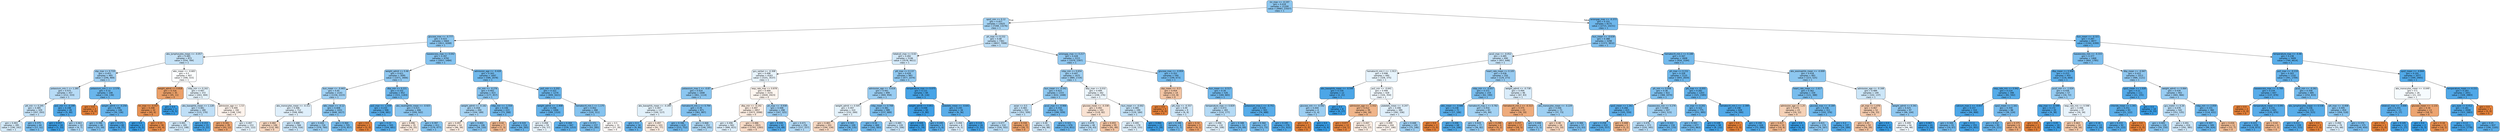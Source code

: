 digraph Tree {
node [shape=box, style="filled, rounded", color="black", fontname="helvetica"] ;
edge [fontname="helvetica"] ;
0 [label="inr_max <= -0.197\ngini = 0.418\nsamples = 21200\nvalue = [9983, 23507]\nclass = 1", fillcolor="#8dc7f0"] ;
1 [label="spo2_min <= 0.12\ngini = 0.457\nsamples = 13025\nvalue = [7268, 13276]\nclass = 1", fillcolor="#a5d3f3"] ;
0 -> 1 [labeldistance=2.5, labelangle=45, headlabel="True"] ;
2 [label="glucose_max <= -0.777\ngini = 0.415\nsamples = 5664\nvalue = [2611, 6268]\nclass = 1", fillcolor="#8bc6f0"] ;
1 -> 2 ;
3 [label="abs_lymphocytes_mean <= -0.057\ngini = 0.485\nsamples = 872\nvalue = [554, 784]\nclass = 1", fillcolor="#c5e2f7"] ;
2 -> 3 ;
4 [label="sbp_max <= 0.719\ngini = 0.451\nsamples = 465\nvalue = [246, 469]\nclass = 1", fillcolor="#a1d0f3"] ;
3 -> 4 ;
5 [label="potassium_min.1 <= 1.285\ngini = 0.475\nsamples = 357\nvalue = [212, 333]\nclass = 1", fillcolor="#b7dbf6"] ;
4 -> 5 ;
6 [label="ptt_min <= 0.245\ngini = 0.485\nsamples = 329\nvalue = [207, 293]\nclass = 1", fillcolor="#c5e2f7"] ;
5 -> 6 ;
7 [label="gini = 0.493\nsamples = 285\nvalue = [190, 242]\nclass = 1", fillcolor="#d4eaf9"] ;
6 -> 7 ;
8 [label="gini = 0.375\nsamples = 44\nvalue = [17, 51]\nclass = 1", fillcolor="#7bbeee"] ;
6 -> 8 ;
9 [label="po2_min <= -0.199\ngini = 0.198\nsamples = 28\nvalue = [5, 40]\nclass = 1", fillcolor="#52a9e8"] ;
5 -> 9 ;
10 [label="gini = 0.057\nsamples = 18\nvalue = [1, 33]\nclass = 1", fillcolor="#3fa0e6"] ;
9 -> 10 ;
11 [label="gini = 0.463\nsamples = 10\nvalue = [4, 7]\nclass = 1", fillcolor="#aad5f4"] ;
9 -> 11 ;
12 [label="potassium_min.1 <= -2.576\ngini = 0.32\nsamples = 108\nvalue = [34, 136]\nclass = 1", fillcolor="#6ab6ec"] ;
4 -> 12 ;
13 [label="gini = 0.0\nsamples = 2\nvalue = [4, 0]\nclass = 0", fillcolor="#e58139"] ;
12 -> 13 ;
14 [label="weight_admit <= -0.256\ngini = 0.296\nsamples = 106\nvalue = [30, 136]\nclass = 1", fillcolor="#65b3eb"] ;
12 -> 14 ;
15 [label="gini = 0.396\nsamples = 46\nvalue = [22, 59]\nclass = 1", fillcolor="#83c2ef"] ;
14 -> 15 ;
16 [label="gini = 0.171\nsamples = 60\nvalue = [8, 77]\nclass = 1", fillcolor="#4ea7e8"] ;
14 -> 16 ;
17 [label="wbc_mean <= -0.683\ngini = 0.5\nsamples = 407\nvalue = [308, 315]\nclass = 1", fillcolor="#fbfdfe"] ;
3 -> 17 ;
18 [label="weight_admit <= 0.818\ngini = 0.316\nsamples = 35\nvalue = [45, 11]\nclass = 0", fillcolor="#eba069"] ;
17 -> 18 ;
19 [label="inr_max <= -0.557\ngini = 0.208\nsamples = 32\nvalue = [45, 6]\nclass = 0", fillcolor="#e89253"] ;
18 -> 19 ;
20 [label="gini = 0.0\nsamples = 2\nvalue = [0, 2]\nclass = 1", fillcolor="#399de5"] ;
19 -> 20 ;
21 [label="gini = 0.15\nsamples = 30\nvalue = [45, 4]\nclass = 0", fillcolor="#e78c4b"] ;
19 -> 21 ;
22 [label="gini = 0.0\nsamples = 3\nvalue = [0, 5]\nclass = 1", fillcolor="#399de5"] ;
18 -> 22 ;
23 [label="mbp_min <= 0.162\ngini = 0.497\nsamples = 372\nvalue = [263, 304]\nclass = 1", fillcolor="#e4f2fb"] ;
17 -> 23 ;
24 [label="abs_basophils_mean <= 1.128\ngini = 0.481\nsamples = 180\nvalue = [115, 170]\nclass = 1", fillcolor="#bfdff7"] ;
23 -> 24 ;
25 [label="gini = 0.491\nsamples = 165\nvalue = [113, 148]\nclass = 1", fillcolor="#d0e8f9"] ;
24 -> 25 ;
26 [label="gini = 0.153\nsamples = 15\nvalue = [2, 22]\nclass = 1", fillcolor="#4ba6e7"] ;
24 -> 26 ;
27 [label="admission_age <= -1.53\ngini = 0.499\nsamples = 192\nvalue = [148, 134]\nclass = 0", fillcolor="#fdf3ec"] ;
23 -> 27 ;
28 [label="gini = 0.341\nsamples = 39\nvalue = [43, 12]\nclass = 0", fillcolor="#eca470"] ;
27 -> 28 ;
29 [label="gini = 0.497\nsamples = 153\nvalue = [105, 122]\nclass = 1", fillcolor="#e3f1fb"] ;
27 -> 29 ;
30 [label="baseexcess_max <= 0.042\ngini = 0.397\nsamples = 4792\nvalue = [2057, 5484]\nclass = 1", fillcolor="#83c2ef"] ;
2 -> 30 ;
31 [label="weight_admit <= 0.46\ngini = 0.421\nsamples = 3095\nvalue = [1471, 3406]\nclass = 1", fillcolor="#8fc7f0"] ;
30 -> 31 ;
32 [label="bun_mean <= -0.443\ngini = 0.45\nsamples = 2143\nvalue = [1156, 2223]\nclass = 1", fillcolor="#a0d0f3"] ;
31 -> 32 ;
33 [label="abs_monocytes_mean <= -0.311\ngini = 0.496\nsamples = 712\nvalue = [508, 606]\nclass = 1", fillcolor="#dfeffb"] ;
32 -> 33 ;
34 [label="gini = 0.482\nsamples = 146\nvalue = [132, 90]\nclass = 0", fillcolor="#f7d7c0"] ;
33 -> 34 ;
35 [label="gini = 0.488\nsamples = 566\nvalue = [376, 516]\nclass = 1", fillcolor="#c9e4f8"] ;
33 -> 35 ;
36 [label="wbc_mean <= -0.12\ngini = 0.408\nsamples = 1431\nvalue = [648, 1617]\nclass = 1", fillcolor="#88c4ef"] ;
32 -> 36 ;
37 [label="gini = 0.444\nsamples = 726\nvalue = [378, 760]\nclass = 1", fillcolor="#9bcef2"] ;
36 -> 37 ;
38 [label="gini = 0.364\nsamples = 705\nvalue = [270, 857]\nclass = 1", fillcolor="#77bced"] ;
36 -> 38 ;
39 [label="dbp_min <= 0.221\ngini = 0.332\nsamples = 952\nvalue = [315, 1183]\nclass = 1", fillcolor="#6eb7ec"] ;
31 -> 39 ;
40 [label="po2_max <= -1.439\ngini = 0.233\nsamples = 506\nvalue = [106, 681]\nclass = 1", fillcolor="#58ace9"] ;
39 -> 40 ;
41 [label="gini = 0.0\nsamples = 1\nvalue = [2, 0]\nclass = 0", fillcolor="#e58139"] ;
40 -> 41 ;
42 [label="gini = 0.23\nsamples = 505\nvalue = [104, 681]\nclass = 1", fillcolor="#57ace9"] ;
40 -> 42 ;
43 [label="abs_neutrophils_mean <= -0.925\ngini = 0.415\nsamples = 446\nvalue = [209, 502]\nclass = 1", fillcolor="#8bc6f0"] ;
39 -> 43 ;
44 [label="gini = 0.496\nsamples = 35\nvalue = [30, 25]\nclass = 0", fillcolor="#fbeade"] ;
43 -> 44 ;
45 [label="gini = 0.397\nsamples = 411\nvalue = [179, 477]\nclass = 1", fillcolor="#83c2ef"] ;
43 -> 45 ;
46 [label="admission_age <= -0.428\ngini = 0.343\nsamples = 1697\nvalue = [586, 2078]\nclass = 1", fillcolor="#71b9ec"] ;
30 -> 46 ;
47 [label="inr_min <= -0.276\ngini = 0.402\nsamples = 423\nvalue = [177, 457]\nclass = 1", fillcolor="#86c3ef"] ;
46 -> 47 ;
48 [label="weight_admit <= -0.182\ngini = 0.458\nsamples = 200\nvalue = [104, 189]\nclass = 1", fillcolor="#a6d3f3"] ;
47 -> 48 ;
49 [label="gini = 0.497\nsamples = 54\nvalue = [46, 39]\nclass = 0", fillcolor="#fbece1"] ;
48 -> 49 ;
50 [label="gini = 0.402\nsamples = 146\nvalue = [58, 150]\nclass = 1", fillcolor="#86c3ef"] ;
48 -> 50 ;
51 [label="mbp_min <= -1.554\ngini = 0.336\nsamples = 223\nvalue = [73, 268]\nclass = 1", fillcolor="#6fb8ec"] ;
47 -> 51 ;
52 [label="gini = 0.42\nsamples = 7\nvalue = [7, 3]\nclass = 0", fillcolor="#f0b78e"] ;
51 -> 52 ;
53 [label="gini = 0.319\nsamples = 216\nvalue = [66, 265]\nclass = 1", fillcolor="#6ab5eb"] ;
51 -> 53 ;
54 [label="po2_min <= 0.202\ngini = 0.322\nsamples = 1274\nvalue = [409, 1621]\nclass = 1", fillcolor="#6bb6ec"] ;
46 -> 54 ;
55 [label="weight_admit <= -1.408\ngini = 0.296\nsamples = 1006\nvalue = [289, 1310]\nclass = 1", fillcolor="#65b3eb"] ;
54 -> 55 ;
56 [label="gini = 0.498\nsamples = 59\nvalue = [50, 57]\nclass = 1", fillcolor="#e7f3fc"] ;
55 -> 56 ;
57 [label="gini = 0.269\nsamples = 947\nvalue = [239, 1253]\nclass = 1", fillcolor="#5fb0ea"] ;
55 -> 57 ;
58 [label="hematocrit_min.1 <= 1.175\ngini = 0.402\nsamples = 268\nvalue = [120, 311]\nclass = 1", fillcolor="#85c3ef"] ;
54 -> 58 ;
59 [label="gini = 0.371\nsamples = 237\nvalue = [93, 285]\nclass = 1", fillcolor="#7abded"] ;
58 -> 59 ;
60 [label="gini = 0.5\nsamples = 31\nvalue = [27, 26]\nclass = 0", fillcolor="#fefaf8"] ;
58 -> 60 ;
61 [label="ph_max <= 0.152\ngini = 0.48\nsamples = 7361\nvalue = [4657, 7008]\nclass = 1", fillcolor="#bddef6"] ;
1 -> 61 ;
62 [label="totalco2_max <= 0.02\ngini = 0.492\nsamples = 5146\nvalue = [3578, 4611]\nclass = 1", fillcolor="#d3e9f9"] ;
61 -> 62 ;
63 [label="gcs_verbal <= -0.308\ngini = 0.498\nsamples = 4163\nvalue = [3101, 3537]\nclass = 1", fillcolor="#e7f3fc"] ;
62 -> 63 ;
64 [label="potassium_max.1 <= -0.87\ngini = 0.414\nsamples = 1008\nvalue = [461, 1114]\nclass = 1", fillcolor="#8bc6f0"] ;
63 -> 64 ;
65 [label="abs_basophils_mean <= -0.289\ngini = 0.497\nsamples = 137\nvalue = [100, 117]\nclass = 1", fillcolor="#e2f1fb"] ;
64 -> 65 ;
66 [label="gini = 0.3\nsamples = 34\nvalue = [9, 40]\nclass = 1", fillcolor="#66b3eb"] ;
65 -> 66 ;
67 [label="gini = 0.497\nsamples = 103\nvalue = [91, 77]\nclass = 0", fillcolor="#fbece1"] ;
65 -> 67 ;
68 [label="hematocrit_min.1 <= 0.794\ngini = 0.39\nsamples = 871\nvalue = [361, 997]\nclass = 1", fillcolor="#81c0ee"] ;
64 -> 68 ;
69 [label="gini = 0.346\nsamples = 619\nvalue = [215, 752]\nclass = 1", fillcolor="#72b9ec"] ;
68 -> 69 ;
70 [label="gini = 0.468\nsamples = 252\nvalue = [146, 245]\nclass = 1", fillcolor="#afd7f4"] ;
68 -> 70 ;
71 [label="resp_rate_max <= 0.878\ngini = 0.499\nsamples = 3155\nvalue = [2640, 2423]\nclass = 0", fillcolor="#fdf5ef"] ;
63 -> 71 ;
72 [label="dbp_min <= -0.192\ngini = 0.497\nsamples = 2857\nvalue = [2473, 2098]\nclass = 0", fillcolor="#fbece1"] ;
71 -> 72 ;
73 [label="gini = 0.496\nsamples = 942\nvalue = [680, 815]\nclass = 1", fillcolor="#deeffb"] ;
72 -> 73 ;
74 [label="gini = 0.486\nsamples = 1915\nvalue = [1793, 1283]\nclass = 0", fillcolor="#f8dbc7"] ;
72 -> 74 ;
75 [label="ph_max <= -0.938\ngini = 0.448\nsamples = 298\nvalue = [167, 325]\nclass = 1", fillcolor="#9fcff2"] ;
71 -> 75 ;
76 [label="gini = 0.224\nsamples = 42\nvalue = [10, 68]\nclass = 1", fillcolor="#56abe9"] ;
75 -> 76 ;
77 [label="gini = 0.471\nsamples = 256\nvalue = [157, 257]\nclass = 1", fillcolor="#b2d9f5"] ;
75 -> 77 ;
78 [label="ptt_max <= 0.137\ngini = 0.426\nsamples = 983\nvalue = [477, 1074]\nclass = 1", fillcolor="#91c9f1"] ;
62 -> 78 ;
79 [label="admission_age <= -0.616\ngini = 0.441\nsamples = 899\nvalue = [469, 958]\nclass = 1", fillcolor="#9acdf2"] ;
78 -> 79 ;
80 [label="weight_admit <= 0.505\ngini = 0.497\nsamples = 310\nvalue = [232, 269]\nclass = 1", fillcolor="#e4f2fb"] ;
79 -> 80 ;
81 [label="gini = 0.483\nsamples = 201\nvalue = [194, 134]\nclass = 0", fillcolor="#f7d8c2"] ;
80 -> 81 ;
82 [label="gini = 0.343\nsamples = 109\nvalue = [38, 135]\nclass = 1", fillcolor="#71b9ec"] ;
80 -> 82 ;
83 [label="mbp_mean <= 0.708\ngini = 0.381\nsamples = 589\nvalue = [237, 689]\nclass = 1", fillcolor="#7dbfee"] ;
79 -> 83 ;
84 [label="gini = 0.34\nsamples = 469\nvalue = [162, 583]\nclass = 1", fillcolor="#70b8ec"] ;
83 -> 84 ;
85 [label="gini = 0.485\nsamples = 120\nvalue = [75, 106]\nclass = 1", fillcolor="#c5e2f7"] ;
83 -> 85 ;
86 [label="temperature_max <= 0.075\ngini = 0.121\nsamples = 84\nvalue = [8, 116]\nclass = 1", fillcolor="#47a4e7"] ;
78 -> 86 ;
87 [label="weight_admit <= 0.851\ngini = 0.048\nsamples = 50\nvalue = [2, 80]\nclass = 1", fillcolor="#3e9fe6"] ;
86 -> 87 ;
88 [label="gini = 0.026\nsamples = 45\nvalue = [1, 74]\nclass = 1", fillcolor="#3c9ee5"] ;
87 -> 88 ;
89 [label="gini = 0.245\nsamples = 5\nvalue = [1, 6]\nclass = 1", fillcolor="#5aade9"] ;
87 -> 89 ;
90 [label="platelets_mean <= -0.641\ngini = 0.245\nsamples = 34\nvalue = [6, 36]\nclass = 1", fillcolor="#5aade9"] ;
86 -> 90 ;
91 [label="gini = 0.494\nsamples = 8\nvalue = [4, 5]\nclass = 1", fillcolor="#d7ebfa"] ;
90 -> 91 ;
92 [label="gini = 0.114\nsamples = 26\nvalue = [2, 31]\nclass = 1", fillcolor="#46a3e7"] ;
90 -> 92 ;
93 [label="aniongap_max <= 0.217\ngini = 0.428\nsamples = 2215\nvalue = [1079, 2397]\nclass = 1", fillcolor="#92c9f1"] ;
61 -> 93 ;
94 [label="mbp_min <= 0.654\ngini = 0.447\nsamples = 1675\nvalue = [880, 1724]\nclass = 1", fillcolor="#9ecff2"] ;
93 -> 94 ;
95 [label="bun_mean <= -0.541\ngini = 0.423\nsamples = 1333\nvalue = [632, 1448]\nclass = 1", fillcolor="#8fc8f0"] ;
94 -> 95 ;
96 [label="asian <= 0.5\ngini = 0.483\nsamples = 552\nvalue = [352, 509]\nclass = 1", fillcolor="#c2e1f7"] ;
95 -> 96 ;
97 [label="gini = 0.477\nsamples = 532\nvalue = [326, 502]\nclass = 1", fillcolor="#baddf6"] ;
96 -> 97 ;
98 [label="gini = 0.334\nsamples = 20\nvalue = [26, 7]\nclass = 0", fillcolor="#eca36e"] ;
96 -> 98 ;
99 [label="pco2_max <= -0.906\ngini = 0.354\nsamples = 781\nvalue = [280, 939]\nclass = 1", fillcolor="#74baed"] ;
95 -> 99 ;
100 [label="gini = 0.49\nsamples = 105\nvalue = [66, 88]\nclass = 1", fillcolor="#cee6f8"] ;
99 -> 100 ;
101 [label="gini = 0.321\nsamples = 676\nvalue = [214, 851]\nclass = 1", fillcolor="#6bb6ec"] ;
99 -> 101 ;
102 [label="dbp_max <= 0.032\ngini = 0.499\nsamples = 342\nvalue = [248, 276]\nclass = 1", fillcolor="#ebf5fc"] ;
94 -> 102 ;
103 [label="glucose_mean <= -0.338\ngini = 0.492\nsamples = 143\nvalue = [119, 92]\nclass = 0", fillcolor="#f9e2d2"] ;
102 -> 103 ;
104 [label="gini = 0.478\nsamples = 48\nvalue = [28, 43]\nclass = 1", fillcolor="#baddf6"] ;
103 -> 104 ;
105 [label="gini = 0.455\nsamples = 95\nvalue = [91, 49]\nclass = 0", fillcolor="#f3c5a4"] ;
103 -> 105 ;
106 [label="bun_mean <= -0.002\ngini = 0.485\nsamples = 199\nvalue = [129, 184]\nclass = 1", fillcolor="#c4e2f7"] ;
102 -> 106 ;
107 [label="gini = 0.495\nsamples = 178\nvalue = [128, 155]\nclass = 1", fillcolor="#ddeefa"] ;
106 -> 107 ;
108 [label="gini = 0.064\nsamples = 21\nvalue = [1, 29]\nclass = 1", fillcolor="#40a0e6"] ;
106 -> 108 ;
109 [label="glucose_max <= -0.959\ngini = 0.352\nsamples = 540\nvalue = [199, 673]\nclass = 1", fillcolor="#74baed"] ;
93 -> 109 ;
110 [label="sbp_mean <= -0.3\ngini = 0.454\nsamples = 14\nvalue = [15, 8]\nclass = 0", fillcolor="#f3c4a3"] ;
109 -> 110 ;
111 [label="gini = 0.0\nsamples = 5\nvalue = [9, 0]\nclass = 0", fillcolor="#e58139"] ;
110 -> 111 ;
112 [label="ptt_max <= -0.357\ngini = 0.49\nsamples = 9\nvalue = [6, 8]\nclass = 1", fillcolor="#cee6f8"] ;
110 -> 112 ;
113 [label="gini = 0.346\nsamples = 6\nvalue = [2, 7]\nclass = 1", fillcolor="#72b9ec"] ;
112 -> 113 ;
114 [label="gini = 0.32\nsamples = 3\nvalue = [4, 1]\nclass = 0", fillcolor="#eca06a"] ;
112 -> 114 ;
115 [label="bun_mean <= -0.517\ngini = 0.34\nsamples = 526\nvalue = [184, 665]\nclass = 1", fillcolor="#70b8ec"] ;
109 -> 115 ;
116 [label="temperature_max <= 0.829\ngini = 0.473\nsamples = 183\nvalue = [110, 177]\nclass = 1", fillcolor="#b4daf5"] ;
115 -> 116 ;
117 [label="gini = 0.496\nsamples = 132\nvalue = [90, 108]\nclass = 1", fillcolor="#deeffb"] ;
116 -> 117 ;
118 [label="gini = 0.348\nsamples = 51\nvalue = [20, 69]\nclass = 1", fillcolor="#72b9ed"] ;
116 -> 118 ;
119 [label="potassium_max.1 <= -0.751\ngini = 0.229\nsamples = 343\nvalue = [74, 488]\nclass = 1", fillcolor="#57ace9"] ;
115 -> 119 ;
120 [label="gini = 0.364\nsamples = 67\nvalue = [23, 73]\nclass = 1", fillcolor="#77bced"] ;
119 -> 120 ;
121 [label="gini = 0.195\nsamples = 276\nvalue = [51, 415]\nclass = 1", fillcolor="#51a9e8"] ;
119 -> 121 ;
122 [label="aniongap_max <= -0.373\ngini = 0.331\nsamples = 8175\nvalue = [2715, 10231]\nclass = 1", fillcolor="#6eb7ec"] ;
0 -> 122 [labeldistance=2.5, labelangle=-45, headlabel="False"] ;
123 [label="bun_mean <= -0.639\ngini = 0.388\nsamples = 3298\nvalue = [1373, 3832]\nclass = 1", fillcolor="#80c0ee"] ;
122 -> 123 ;
124 [label="pco2_max <= -0.052\ngini = 0.485\nsamples = 690\nvalue = [457, 648]\nclass = 1", fillcolor="#c5e2f7"] ;
123 -> 124 ;
125 [label="hematocrit_min.1 <= -1.913\ngini = 0.498\nsamples = 440\nvalue = [328, 375]\nclass = 1", fillcolor="#e6f3fc"] ;
124 -> 125 ;
126 [label="abs_basophils_mean <= -0.599\ngini = 0.159\nsamples = 12\nvalue = [2, 21]\nclass = 1", fillcolor="#4ca6e7"] ;
125 -> 126 ;
127 [label="glucose_min <= -0.592\ngini = 0.444\nsamples = 4\nvalue = [2, 4]\nclass = 1", fillcolor="#9ccef2"] ;
126 -> 127 ;
128 [label="gini = 0.0\nsamples = 1\nvalue = [2, 0]\nclass = 0", fillcolor="#e58139"] ;
127 -> 128 ;
129 [label="gini = 0.0\nsamples = 3\nvalue = [0, 4]\nclass = 1", fillcolor="#399de5"] ;
127 -> 129 ;
130 [label="gini = 0.0\nsamples = 8\nvalue = [0, 17]\nclass = 1", fillcolor="#399de5"] ;
126 -> 130 ;
131 [label="po2_min <= -0.641\ngini = 0.499\nsamples = 428\nvalue = [326, 354]\nclass = 1", fillcolor="#eff7fd"] ;
125 -> 131 ;
132 [label="admission_age <= -1.552\ngini = 0.412\nsamples = 39\nvalue = [44, 18]\nclass = 0", fillcolor="#f0b58a"] ;
131 -> 132 ;
133 [label="gini = 0.077\nsamples = 12\nvalue = [24, 1]\nclass = 0", fillcolor="#e68641"] ;
132 -> 133 ;
134 [label="gini = 0.497\nsamples = 27\nvalue = [20, 17]\nclass = 0", fillcolor="#fbece1"] ;
132 -> 134 ;
135 [label="platelets_mean <= -0.247\ngini = 0.496\nsamples = 389\nvalue = [282, 336]\nclass = 1", fillcolor="#dfeffb"] ;
131 -> 135 ;
136 [label="gini = 0.499\nsamples = 244\nvalue = [207, 190]\nclass = 0", fillcolor="#fdf5ef"] ;
135 -> 136 ;
137 [label="gini = 0.448\nsamples = 145\nvalue = [75, 146]\nclass = 1", fillcolor="#9fcff2"] ;
135 -> 137 ;
138 [label="heart_rate_mean <= 0.105\ngini = 0.436\nsamples = 250\nvalue = [129, 273]\nclass = 1", fillcolor="#97cbf1"] ;
124 -> 138 ;
139 [label="mbp_min <= -0.057\ngini = 0.371\nsamples = 154\nvalue = [62, 190]\nclass = 1", fillcolor="#7abded"] ;
138 -> 139 ;
140 [label="wbc_mean <= -0.686\ngini = 0.238\nsamples = 71\nvalue = [17, 106]\nclass = 1", fillcolor="#59ade9"] ;
139 -> 140 ;
141 [label="gini = 0.0\nsamples = 3\nvalue = [3, 0]\nclass = 0", fillcolor="#e58139"] ;
140 -> 141 ;
142 [label="gini = 0.206\nsamples = 68\nvalue = [14, 106]\nclass = 1", fillcolor="#53aae8"] ;
140 -> 142 ;
143 [label="hematocrit_max.1 <= 0.782\ngini = 0.454\nsamples = 83\nvalue = [45, 84]\nclass = 1", fillcolor="#a3d2f3"] ;
139 -> 143 ;
144 [label="gini = 0.424\nsamples = 77\nvalue = [36, 82]\nclass = 1", fillcolor="#90c8f0"] ;
143 -> 144 ;
145 [label="gini = 0.298\nsamples = 6\nvalue = [9, 2]\nclass = 0", fillcolor="#eb9d65"] ;
143 -> 145 ;
146 [label="weight_admit <= -0.738\ngini = 0.494\nsamples = 96\nvalue = [67, 83]\nclass = 1", fillcolor="#d9ecfa"] ;
138 -> 146 ;
147 [label="hematocrit_min.1 <= -0.313\ngini = 0.375\nsamples = 23\nvalue = [30, 10]\nclass = 0", fillcolor="#eeab7b"] ;
146 -> 147 ;
148 [label="gini = 0.257\nsamples = 17\nvalue = [28, 5]\nclass = 0", fillcolor="#ea985c"] ;
147 -> 148 ;
149 [label="gini = 0.408\nsamples = 6\nvalue = [2, 5]\nclass = 1", fillcolor="#88c4ef"] ;
147 -> 149 ;
150 [label="abs_monocytes_mean <= -0.229\ngini = 0.446\nsamples = 73\nvalue = [37, 73]\nclass = 1", fillcolor="#9dcff2"] ;
146 -> 150 ;
151 [label="gini = 0.48\nsamples = 16\nvalue = [15, 10]\nclass = 0", fillcolor="#f6d5bd"] ;
150 -> 151 ;
152 [label="gini = 0.384\nsamples = 57\nvalue = [22, 63]\nclass = 1", fillcolor="#7ebfee"] ;
150 -> 152 ;
153 [label="hematocrit_min.1 <= 0.188\ngini = 0.347\nsamples = 2608\nvalue = [916, 3184]\nclass = 1", fillcolor="#72b9ec"] ;
123 -> 153 ;
154 [label="ph_max <= 0.152\ngini = 0.328\nsamples = 2125\nvalue = [693, 2659]\nclass = 1", fillcolor="#6db7ec"] ;
153 -> 154 ;
155 [label="ph_min <= 0.058\ngini = 0.38\nsamples = 922\nvalue = [368, 1074]\nclass = 1", fillcolor="#7dbfee"] ;
154 -> 155 ;
156 [label="spo2_mean <= 1.261\ngini = 0.266\nsamples = 415\nvalue = [105, 559]\nclass = 1", fillcolor="#5eafea"] ;
155 -> 156 ;
157 [label="gini = 0.258\nsamples = 410\nvalue = [100, 557]\nclass = 1", fillcolor="#5dafea"] ;
156 -> 157 ;
158 [label="gini = 0.408\nsamples = 5\nvalue = [5, 2]\nclass = 0", fillcolor="#efb388"] ;
156 -> 158 ;
159 [label="baseexcess_min <= 0.276\ngini = 0.448\nsamples = 507\nvalue = [263, 515]\nclass = 1", fillcolor="#9ecff2"] ;
155 -> 159 ;
160 [label="gini = 0.476\nsamples = 373\nvalue = [220, 345]\nclass = 1", fillcolor="#b7dbf6"] ;
159 -> 160 ;
161 [label="gini = 0.322\nsamples = 134\nvalue = [43, 170]\nclass = 1", fillcolor="#6bb6ec"] ;
159 -> 161 ;
162 [label="ptt_max <= -0.055\ngini = 0.282\nsamples = 1203\nvalue = [325, 1585]\nclass = 1", fillcolor="#62b1ea"] ;
154 -> 162 ;
163 [label="inr_max <= 0.201\ngini = 0.322\nsamples = 775\nvalue = [251, 995]\nclass = 1", fillcolor="#6bb6ec"] ;
162 -> 163 ;
164 [label="gini = 0.343\nsamples = 677\nvalue = [243, 863]\nclass = 1", fillcolor="#71b9ec"] ;
163 -> 164 ;
165 [label="gini = 0.108\nsamples = 98\nvalue = [8, 132]\nclass = 1", fillcolor="#45a3e7"] ;
163 -> 165 ;
166 [label="hematocrit_min.1 <= -2.399\ngini = 0.198\nsamples = 428\nvalue = [74, 590]\nclass = 1", fillcolor="#52a9e8"] ;
162 -> 166 ;
167 [label="gini = 0.0\nsamples = 2\nvalue = [2, 0]\nclass = 0", fillcolor="#e58139"] ;
166 -> 167 ;
168 [label="gini = 0.194\nsamples = 426\nvalue = [72, 590]\nclass = 1", fillcolor="#51a9e8"] ;
166 -> 168 ;
169 [label="abs_eosinophils_mean <= -0.009\ngini = 0.418\nsamples = 483\nvalue = [223, 525]\nclass = 1", fillcolor="#8dc7f0"] ;
153 -> 169 ;
170 [label="heart_rate_mean <= -1.617\ngini = 0.362\nsamples = 334\nvalue = [121, 388]\nclass = 1", fillcolor="#77bced"] ;
169 -> 170 ;
171 [label="admission_age <= 1.25\ngini = 0.475\nsamples = 23\nvalue = [19, 12]\nclass = 0", fillcolor="#f5d1b6"] ;
170 -> 171 ;
172 [label="gini = 0.417\nsamples = 19\nvalue = [19, 8]\nclass = 0", fillcolor="#f0b68c"] ;
171 -> 172 ;
173 [label="gini = 0.0\nsamples = 4\nvalue = [0, 4]\nclass = 1", fillcolor="#399de5"] ;
171 -> 173 ;
174 [label="glucose_max <= -0.184\ngini = 0.336\nsamples = 311\nvalue = [102, 376]\nclass = 1", fillcolor="#6fb8ec"] ;
170 -> 174 ;
175 [label="gini = 0.415\nsamples = 174\nvalue = [78, 187]\nclass = 1", fillcolor="#8cc6f0"] ;
174 -> 175 ;
176 [label="gini = 0.2\nsamples = 137\nvalue = [24, 189]\nclass = 1", fillcolor="#52a9e8"] ;
174 -> 176 ;
177 [label="admission_age <= -0.168\ngini = 0.489\nsamples = 149\nvalue = [102, 137]\nclass = 1", fillcolor="#cce6f8"] ;
169 -> 177 ;
178 [label="ph_max <= 1.476\ngini = 0.467\nsamples = 52\nvalue = [56, 33]\nclass = 0", fillcolor="#f4cbae"] ;
177 -> 178 ;
179 [label="gini = 0.45\nsamples = 50\nvalue = [56, 29]\nclass = 0", fillcolor="#f2c2a0"] ;
178 -> 179 ;
180 [label="gini = 0.0\nsamples = 2\nvalue = [0, 4]\nclass = 1", fillcolor="#399de5"] ;
178 -> 180 ;
181 [label="weight_admit <= 0.341\ngini = 0.425\nsamples = 97\nvalue = [46, 104]\nclass = 1", fillcolor="#91c8f0"] ;
177 -> 181 ;
182 [label="gini = 0.499\nsamples = 56\nvalue = [44, 48]\nclass = 1", fillcolor="#eff7fd"] ;
181 -> 182 ;
183 [label="gini = 0.067\nsamples = 41\nvalue = [2, 56]\nclass = 1", fillcolor="#40a0e6"] ;
181 -> 183 ;
184 [label="bun_mean <= -0.321\ngini = 0.287\nsamples = 4877\nvalue = [1342, 6399]\nclass = 1", fillcolor="#63b2ea"] ;
122 -> 184 ;
185 [label="baseexcess_min <= -0.333\ngini = 0.377\nsamples = 1468\nvalue = [602, 1785]\nclass = 1", fillcolor="#7cbeee"] ;
184 -> 185 ;
186 [label="dbp_mean <= 0.908\ngini = 0.253\nsamples = 455\nvalue = [116, 664]\nclass = 1", fillcolor="#5caeea"] ;
185 -> 186 ;
187 [label="resp_rate_min <= 0.942\ngini = 0.214\nsamples = 398\nvalue = [82, 592]\nclass = 1", fillcolor="#54abe9"] ;
186 -> 187 ;
188 [label="calcium_max.1 <= -0.837\ngini = 0.157\nsamples = 310\nvalue = [44, 468]\nclass = 1", fillcolor="#4ca6e7"] ;
187 -> 188 ;
189 [label="gini = 0.344\nsamples = 55\nvalue = [19, 67]\nclass = 1", fillcolor="#71b9ec"] ;
188 -> 189 ;
190 [label="gini = 0.11\nsamples = 255\nvalue = [25, 401]\nclass = 1", fillcolor="#45a3e7"] ;
188 -> 190 ;
191 [label="spo2_mean <= 1.161\ngini = 0.359\nsamples = 88\nvalue = [38, 124]\nclass = 1", fillcolor="#76bbed"] ;
187 -> 191 ;
192 [label="gini = 0.312\nsamples = 82\nvalue = [29, 121]\nclass = 1", fillcolor="#68b4eb"] ;
191 -> 192 ;
193 [label="gini = 0.375\nsamples = 6\nvalue = [9, 3]\nclass = 0", fillcolor="#eeab7b"] ;
191 -> 193 ;
194 [label="pco2_min <= -1.024\ngini = 0.436\nsamples = 57\nvalue = [34, 72]\nclass = 1", fillcolor="#96cbf1"] ;
186 -> 194 ;
195 [label="sbp_max <= -0.599\ngini = 0.172\nsamples = 20\nvalue = [4, 38]\nclass = 1", fillcolor="#4ea7e8"] ;
194 -> 195 ;
196 [label="gini = 0.0\nsamples = 1\nvalue = [3, 0]\nclass = 0", fillcolor="#e58139"] ;
195 -> 196 ;
197 [label="gini = 0.05\nsamples = 19\nvalue = [1, 38]\nclass = 1", fillcolor="#3ea0e6"] ;
195 -> 197 ;
198 [label="resp_rate_min <= 0.598\ngini = 0.498\nsamples = 37\nvalue = [30, 34]\nclass = 1", fillcolor="#e8f3fc"] ;
194 -> 198 ;
199 [label="gini = 0.463\nsamples = 24\nvalue = [28, 16]\nclass = 0", fillcolor="#f4c9aa"] ;
198 -> 199 ;
200 [label="gini = 0.18\nsamples = 13\nvalue = [2, 18]\nclass = 1", fillcolor="#4fa8e8"] ;
198 -> 200 ;
201 [label="dbp_mean <= -0.947\ngini = 0.422\nsamples = 1013\nvalue = [486, 1121]\nclass = 1", fillcolor="#8fc7f0"] ;
185 -> 201 ;
202 [label="spo2_mean <= 1.028\ngini = 0.21\nsamples = 111\nvalue = [21, 155]\nclass = 1", fillcolor="#54aae9"] ;
201 -> 202 ;
203 [label="chloride_mean <= 1.341\ngini = 0.251\nsamples = 93\nvalue = [21, 122]\nclass = 1", fillcolor="#5baee9"] ;
202 -> 203 ;
204 [label="gini = 0.233\nsamples = 92\nvalue = [19, 122]\nclass = 1", fillcolor="#58ace9"] ;
203 -> 204 ;
205 [label="gini = 0.0\nsamples = 1\nvalue = [2, 0]\nclass = 0", fillcolor="#e58139"] ;
203 -> 205 ;
206 [label="gini = 0.0\nsamples = 18\nvalue = [0, 33]\nclass = 1", fillcolor="#399de5"] ;
202 -> 206 ;
207 [label="weight_admit <= 0.064\ngini = 0.439\nsamples = 902\nvalue = [465, 966]\nclass = 1", fillcolor="#98ccf2"] ;
201 -> 207 ;
208 [label="gcs_motor <= 0.26\ngini = 0.478\nsamples = 542\nvalue = [351, 535]\nclass = 1", fillcolor="#bbddf6"] ;
207 -> 208 ;
209 [label="gini = 0.405\nsamples = 126\nvalue = [59, 150]\nclass = 1", fillcolor="#87c4ef"] ;
208 -> 209 ;
210 [label="gini = 0.491\nsamples = 416\nvalue = [292, 385]\nclass = 1", fillcolor="#cfe7f9"] ;
208 -> 210 ;
211 [label="mbp_min <= 2.059\ngini = 0.331\nsamples = 360\nvalue = [114, 431]\nclass = 1", fillcolor="#6db7ec"] ;
207 -> 211 ;
212 [label="gini = 0.307\nsamples = 349\nvalue = [99, 424]\nclass = 1", fillcolor="#67b4eb"] ;
211 -> 212 ;
213 [label="gini = 0.434\nsamples = 11\nvalue = [15, 7]\nclass = 0", fillcolor="#f1bc95"] ;
211 -> 213 ;
214 [label="temperature_max <= -0.46\ngini = 0.238\nsamples = 3409\nvalue = [740, 4614]\nclass = 1", fillcolor="#59ade9"] ;
184 -> 214 ;
215 [label="po2_max <= -0.219\ngini = 0.303\nsamples = 1332\nvalue = [391, 1709]\nclass = 1", fillcolor="#66b3eb"] ;
214 -> 215 ;
216 [label="baseexcess_max <= -5.789\ngini = 0.234\nsamples = 647\nvalue = [137, 876]\nclass = 1", fillcolor="#58ace9"] ;
215 -> 216 ;
217 [label="gini = 0.0\nsamples = 2\nvalue = [2, 0]\nclass = 0", fillcolor="#e58139"] ;
216 -> 217 ;
218 [label="temperature_mean <= 0.091\ngini = 0.231\nsamples = 645\nvalue = [135, 876]\nclass = 1", fillcolor="#58ace9"] ;
216 -> 218 ;
219 [label="gini = 0.223\nsamples = 639\nvalue = [128, 873]\nclass = 1", fillcolor="#56abe9"] ;
218 -> 219 ;
220 [label="gini = 0.42\nsamples = 6\nvalue = [7, 3]\nclass = 0", fillcolor="#f0b78e"] ;
218 -> 220 ;
221 [label="pco2_min <= -0.261\ngini = 0.358\nsamples = 685\nvalue = [254, 833]\nclass = 1", fillcolor="#75bbed"] ;
215 -> 221 ;
222 [label="abs_lymphocytes_mean <= 0.536\ngini = 0.236\nsamples = 231\nvalue = [50, 315]\nclass = 1", fillcolor="#58ade9"] ;
221 -> 222 ;
223 [label="gini = 0.211\nsamples = 228\nvalue = [43, 315]\nclass = 1", fillcolor="#54aae9"] ;
222 -> 223 ;
224 [label="gini = 0.0\nsamples = 3\nvalue = [7, 0]\nclass = 0", fillcolor="#e58139"] ;
222 -> 224 ;
225 [label="ptt_max <= -0.408\ngini = 0.405\nsamples = 454\nvalue = [204, 518]\nclass = 1", fillcolor="#87c4ef"] ;
221 -> 225 ;
226 [label="gini = 0.494\nsamples = 79\nvalue = [55, 68]\nclass = 1", fillcolor="#d9ecfa"] ;
225 -> 226 ;
227 [label="gini = 0.374\nsamples = 375\nvalue = [149, 450]\nclass = 1", fillcolor="#7bbdee"] ;
225 -> 227 ;
228 [label="spo2_mean <= -4.844\ngini = 0.191\nsamples = 2077\nvalue = [349, 2905]\nclass = 1", fillcolor="#51a9e8"] ;
214 -> 228 ;
229 [label="abs_monocytes_mean <= -0.049\ngini = 0.5\nsamples = 26\nvalue = [21, 22]\nclass = 1", fillcolor="#f6fbfe"] ;
228 -> 229 ;
230 [label="totalco2_max <= -3.006\ngini = 0.255\nsamples = 13\nvalue = [3, 17]\nclass = 1", fillcolor="#5caeea"] ;
229 -> 230 ;
231 [label="gini = 0.0\nsamples = 1\nvalue = [2, 0]\nclass = 0", fillcolor="#e58139"] ;
230 -> 231 ;
232 [label="gini = 0.105\nsamples = 12\nvalue = [1, 17]\nclass = 1", fillcolor="#45a3e7"] ;
230 -> 232 ;
233 [label="glucose_mean <= -1.131\ngini = 0.34\nsamples = 13\nvalue = [18, 5]\nclass = 0", fillcolor="#eca470"] ;
229 -> 233 ;
234 [label="gini = 0.0\nsamples = 2\nvalue = [0, 3]\nclass = 1", fillcolor="#399de5"] ;
233 -> 234 ;
235 [label="gini = 0.18\nsamples = 11\nvalue = [18, 2]\nclass = 0", fillcolor="#e88f4f"] ;
233 -> 235 ;
236 [label="temperature_mean <= 4.151\ngini = 0.183\nsamples = 2051\nvalue = [328, 2883]\nclass = 1", fillcolor="#50a8e8"] ;
228 -> 236 ;
237 [label="gcs_eyes <= 0.412\ngini = 0.181\nsamples = 2048\nvalue = [323, 2883]\nclass = 1", fillcolor="#4fa8e8"] ;
236 -> 237 ;
238 [label="gini = 0.13\nsamples = 1211\nvalue = [133, 1778]\nclass = 1", fillcolor="#48a4e7"] ;
237 -> 238 ;
239 [label="gini = 0.25\nsamples = 837\nvalue = [190, 1105]\nclass = 1", fillcolor="#5baee9"] ;
237 -> 239 ;
240 [label="gini = 0.0\nsamples = 3\nvalue = [5, 0]\nclass = 0", fillcolor="#e58139"] ;
236 -> 240 ;
}
